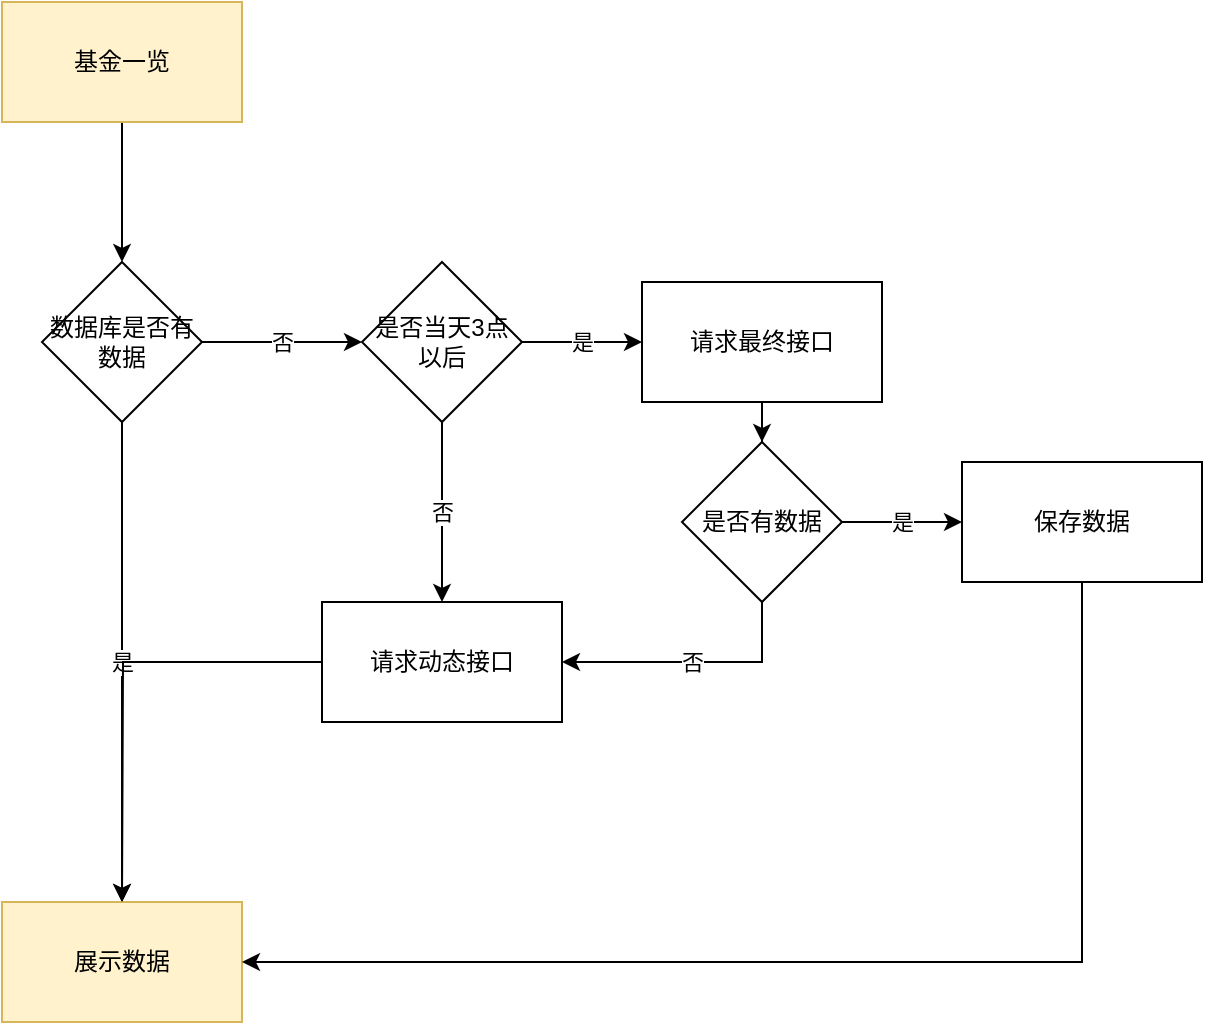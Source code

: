 <mxfile version="13.6.4" type="github">
  <diagram id="bz1Ks62P9kg1B-rrmRVZ" name="第 1 页">
    <mxGraphModel dx="1422" dy="748" grid="1" gridSize="10" guides="1" tooltips="1" connect="1" arrows="1" fold="1" page="1" pageScale="1" pageWidth="827" pageHeight="1169" math="0" shadow="0">
      <root>
        <mxCell id="0" />
        <mxCell id="1" parent="0" />
        <mxCell id="jo1hFhySfJLbSIyMYvVI-4" value="" style="edgeStyle=orthogonalEdgeStyle;rounded=0;orthogonalLoop=1;jettySize=auto;html=1;" parent="1" source="jo1hFhySfJLbSIyMYvVI-1" target="jo1hFhySfJLbSIyMYvVI-3" edge="1">
          <mxGeometry relative="1" as="geometry" />
        </mxCell>
        <mxCell id="jo1hFhySfJLbSIyMYvVI-1" value="&lt;div&gt;基金一览&lt;/div&gt;" style="rounded=0;whiteSpace=wrap;html=1;fillColor=#fff2cc;strokeColor=#d6b656;" parent="1" vertex="1">
          <mxGeometry x="120" y="120" width="120" height="60" as="geometry" />
        </mxCell>
        <mxCell id="jo1hFhySfJLbSIyMYvVI-6" value="是" style="edgeStyle=orthogonalEdgeStyle;rounded=0;orthogonalLoop=1;jettySize=auto;html=1;" parent="1" source="jo1hFhySfJLbSIyMYvVI-3" target="jo1hFhySfJLbSIyMYvVI-5" edge="1">
          <mxGeometry relative="1" as="geometry" />
        </mxCell>
        <mxCell id="jo1hFhySfJLbSIyMYvVI-8" value="&lt;div&gt;否&lt;/div&gt;" style="edgeStyle=orthogonalEdgeStyle;rounded=0;orthogonalLoop=1;jettySize=auto;html=1;" parent="1" source="jo1hFhySfJLbSIyMYvVI-3" target="jo1hFhySfJLbSIyMYvVI-7" edge="1">
          <mxGeometry relative="1" as="geometry" />
        </mxCell>
        <mxCell id="jo1hFhySfJLbSIyMYvVI-3" value="&lt;div&gt;数据库是否有数据&lt;/div&gt;" style="rhombus;whiteSpace=wrap;html=1;rounded=0;" parent="1" vertex="1">
          <mxGeometry x="140" y="250" width="80" height="80" as="geometry" />
        </mxCell>
        <mxCell id="jo1hFhySfJLbSIyMYvVI-5" value="&lt;div&gt;展示数据&lt;/div&gt;" style="whiteSpace=wrap;html=1;rounded=0;fillColor=#fff2cc;strokeColor=#d6b656;" parent="1" vertex="1">
          <mxGeometry x="120" y="570" width="120" height="60" as="geometry" />
        </mxCell>
        <mxCell id="jo1hFhySfJLbSIyMYvVI-10" value="&lt;div&gt;是&lt;/div&gt;" style="edgeStyle=orthogonalEdgeStyle;rounded=0;orthogonalLoop=1;jettySize=auto;html=1;" parent="1" source="jo1hFhySfJLbSIyMYvVI-7" target="jo1hFhySfJLbSIyMYvVI-9" edge="1">
          <mxGeometry relative="1" as="geometry" />
        </mxCell>
        <mxCell id="jo1hFhySfJLbSIyMYvVI-12" value="&lt;div&gt;否&lt;/div&gt;" style="edgeStyle=orthogonalEdgeStyle;rounded=0;orthogonalLoop=1;jettySize=auto;html=1;" parent="1" source="jo1hFhySfJLbSIyMYvVI-7" target="jo1hFhySfJLbSIyMYvVI-11" edge="1">
          <mxGeometry relative="1" as="geometry" />
        </mxCell>
        <mxCell id="jo1hFhySfJLbSIyMYvVI-7" value="&lt;div&gt;是否当天3点以后&lt;/div&gt;" style="rhombus;whiteSpace=wrap;html=1;rounded=0;" parent="1" vertex="1">
          <mxGeometry x="300" y="250" width="80" height="80" as="geometry" />
        </mxCell>
        <mxCell id="jo1hFhySfJLbSIyMYvVI-14" value="" style="edgeStyle=orthogonalEdgeStyle;rounded=0;orthogonalLoop=1;jettySize=auto;html=1;" parent="1" source="jo1hFhySfJLbSIyMYvVI-9" target="jo1hFhySfJLbSIyMYvVI-13" edge="1">
          <mxGeometry relative="1" as="geometry" />
        </mxCell>
        <mxCell id="jo1hFhySfJLbSIyMYvVI-9" value="请求最终接口" style="whiteSpace=wrap;html=1;rounded=0;" parent="1" vertex="1">
          <mxGeometry x="440" y="260" width="120" height="60" as="geometry" />
        </mxCell>
        <mxCell id="jo1hFhySfJLbSIyMYvVI-21" style="edgeStyle=orthogonalEdgeStyle;rounded=0;orthogonalLoop=1;jettySize=auto;html=1;" parent="1" source="jo1hFhySfJLbSIyMYvVI-11" edge="1">
          <mxGeometry relative="1" as="geometry">
            <mxPoint x="180" y="570" as="targetPoint" />
          </mxGeometry>
        </mxCell>
        <mxCell id="jo1hFhySfJLbSIyMYvVI-11" value="请求动态接口" style="whiteSpace=wrap;html=1;rounded=0;" parent="1" vertex="1">
          <mxGeometry x="280" y="420" width="120" height="60" as="geometry" />
        </mxCell>
        <mxCell id="jo1hFhySfJLbSIyMYvVI-15" value="&lt;div&gt;否&lt;/div&gt;" style="edgeStyle=orthogonalEdgeStyle;rounded=0;orthogonalLoop=1;jettySize=auto;html=1;exitX=0.5;exitY=1;exitDx=0;exitDy=0;entryX=1;entryY=0.5;entryDx=0;entryDy=0;" parent="1" source="jo1hFhySfJLbSIyMYvVI-13" target="jo1hFhySfJLbSIyMYvVI-11" edge="1">
          <mxGeometry relative="1" as="geometry" />
        </mxCell>
        <mxCell id="jo1hFhySfJLbSIyMYvVI-17" value="是" style="edgeStyle=orthogonalEdgeStyle;rounded=0;orthogonalLoop=1;jettySize=auto;html=1;" parent="1" source="jo1hFhySfJLbSIyMYvVI-13" target="jo1hFhySfJLbSIyMYvVI-16" edge="1">
          <mxGeometry relative="1" as="geometry" />
        </mxCell>
        <mxCell id="jo1hFhySfJLbSIyMYvVI-13" value="是否有数据" style="rhombus;whiteSpace=wrap;html=1;rounded=0;" parent="1" vertex="1">
          <mxGeometry x="460" y="340" width="80" height="80" as="geometry" />
        </mxCell>
        <mxCell id="jo1hFhySfJLbSIyMYvVI-22" style="edgeStyle=orthogonalEdgeStyle;rounded=0;orthogonalLoop=1;jettySize=auto;html=1;entryX=1;entryY=0.5;entryDx=0;entryDy=0;" parent="1" source="jo1hFhySfJLbSIyMYvVI-16" target="jo1hFhySfJLbSIyMYvVI-5" edge="1">
          <mxGeometry relative="1" as="geometry">
            <Array as="points">
              <mxPoint x="660" y="600" />
            </Array>
          </mxGeometry>
        </mxCell>
        <mxCell id="jo1hFhySfJLbSIyMYvVI-16" value="保存数据" style="whiteSpace=wrap;html=1;rounded=0;" parent="1" vertex="1">
          <mxGeometry x="600" y="350" width="120" height="60" as="geometry" />
        </mxCell>
      </root>
    </mxGraphModel>
  </diagram>
</mxfile>
